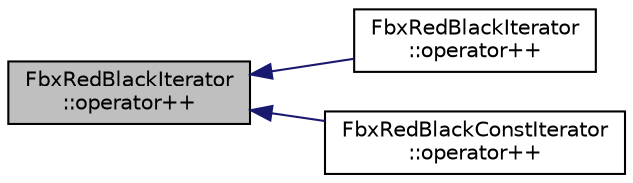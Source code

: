 digraph "FbxRedBlackIterator::operator++"
{
  edge [fontname="Helvetica",fontsize="10",labelfontname="Helvetica",labelfontsize="10"];
  node [fontname="Helvetica",fontsize="10",shape=record];
  rankdir="LR";
  Node13 [label="FbxRedBlackIterator\l::operator++",height=0.2,width=0.4,color="black", fillcolor="grey75", style="filled", fontcolor="black"];
  Node13 -> Node14 [dir="back",color="midnightblue",fontsize="10",style="solid",fontname="Helvetica"];
  Node14 [label="FbxRedBlackIterator\l::operator++",height=0.2,width=0.4,color="black", fillcolor="white", style="filled",URL="$class_fbx_red_black_iterator.html#a58492d2dddc2067ca0cec9bd8348d2cd"];
  Node13 -> Node15 [dir="back",color="midnightblue",fontsize="10",style="solid",fontname="Helvetica"];
  Node15 [label="FbxRedBlackConstIterator\l::operator++",height=0.2,width=0.4,color="black", fillcolor="white", style="filled",URL="$class_fbx_red_black_const_iterator.html#a6f685ed6ec9a5ce0bb540d8895e20a92"];
}
